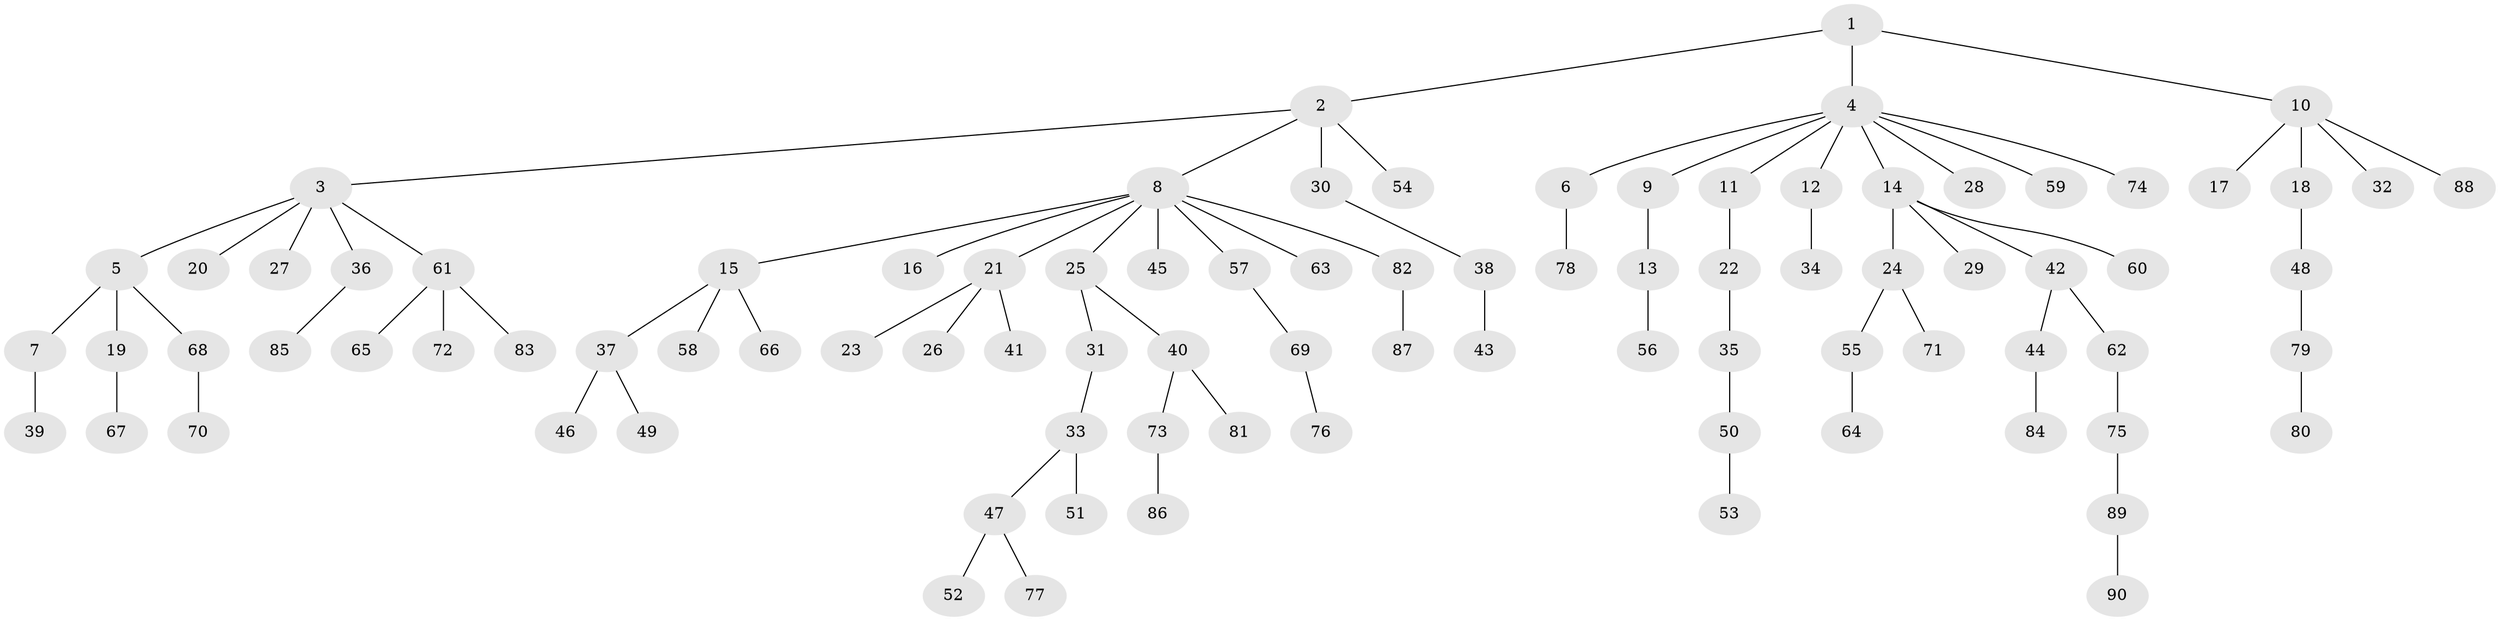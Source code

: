 // coarse degree distribution, {6: 0.044444444444444446, 4: 0.044444444444444446, 7: 0.022222222222222223, 2: 0.17777777777777778, 10: 0.022222222222222223, 1: 0.6444444444444445, 3: 0.044444444444444446}
// Generated by graph-tools (version 1.1) at 2025/19/03/04/25 18:19:19]
// undirected, 90 vertices, 89 edges
graph export_dot {
graph [start="1"]
  node [color=gray90,style=filled];
  1;
  2;
  3;
  4;
  5;
  6;
  7;
  8;
  9;
  10;
  11;
  12;
  13;
  14;
  15;
  16;
  17;
  18;
  19;
  20;
  21;
  22;
  23;
  24;
  25;
  26;
  27;
  28;
  29;
  30;
  31;
  32;
  33;
  34;
  35;
  36;
  37;
  38;
  39;
  40;
  41;
  42;
  43;
  44;
  45;
  46;
  47;
  48;
  49;
  50;
  51;
  52;
  53;
  54;
  55;
  56;
  57;
  58;
  59;
  60;
  61;
  62;
  63;
  64;
  65;
  66;
  67;
  68;
  69;
  70;
  71;
  72;
  73;
  74;
  75;
  76;
  77;
  78;
  79;
  80;
  81;
  82;
  83;
  84;
  85;
  86;
  87;
  88;
  89;
  90;
  1 -- 2;
  1 -- 4;
  1 -- 10;
  2 -- 3;
  2 -- 8;
  2 -- 30;
  2 -- 54;
  3 -- 5;
  3 -- 20;
  3 -- 27;
  3 -- 36;
  3 -- 61;
  4 -- 6;
  4 -- 9;
  4 -- 11;
  4 -- 12;
  4 -- 14;
  4 -- 28;
  4 -- 59;
  4 -- 74;
  5 -- 7;
  5 -- 19;
  5 -- 68;
  6 -- 78;
  7 -- 39;
  8 -- 15;
  8 -- 16;
  8 -- 21;
  8 -- 25;
  8 -- 45;
  8 -- 57;
  8 -- 63;
  8 -- 82;
  9 -- 13;
  10 -- 17;
  10 -- 18;
  10 -- 32;
  10 -- 88;
  11 -- 22;
  12 -- 34;
  13 -- 56;
  14 -- 24;
  14 -- 29;
  14 -- 42;
  14 -- 60;
  15 -- 37;
  15 -- 58;
  15 -- 66;
  18 -- 48;
  19 -- 67;
  21 -- 23;
  21 -- 26;
  21 -- 41;
  22 -- 35;
  24 -- 55;
  24 -- 71;
  25 -- 31;
  25 -- 40;
  30 -- 38;
  31 -- 33;
  33 -- 47;
  33 -- 51;
  35 -- 50;
  36 -- 85;
  37 -- 46;
  37 -- 49;
  38 -- 43;
  40 -- 73;
  40 -- 81;
  42 -- 44;
  42 -- 62;
  44 -- 84;
  47 -- 52;
  47 -- 77;
  48 -- 79;
  50 -- 53;
  55 -- 64;
  57 -- 69;
  61 -- 65;
  61 -- 72;
  61 -- 83;
  62 -- 75;
  68 -- 70;
  69 -- 76;
  73 -- 86;
  75 -- 89;
  79 -- 80;
  82 -- 87;
  89 -- 90;
}
